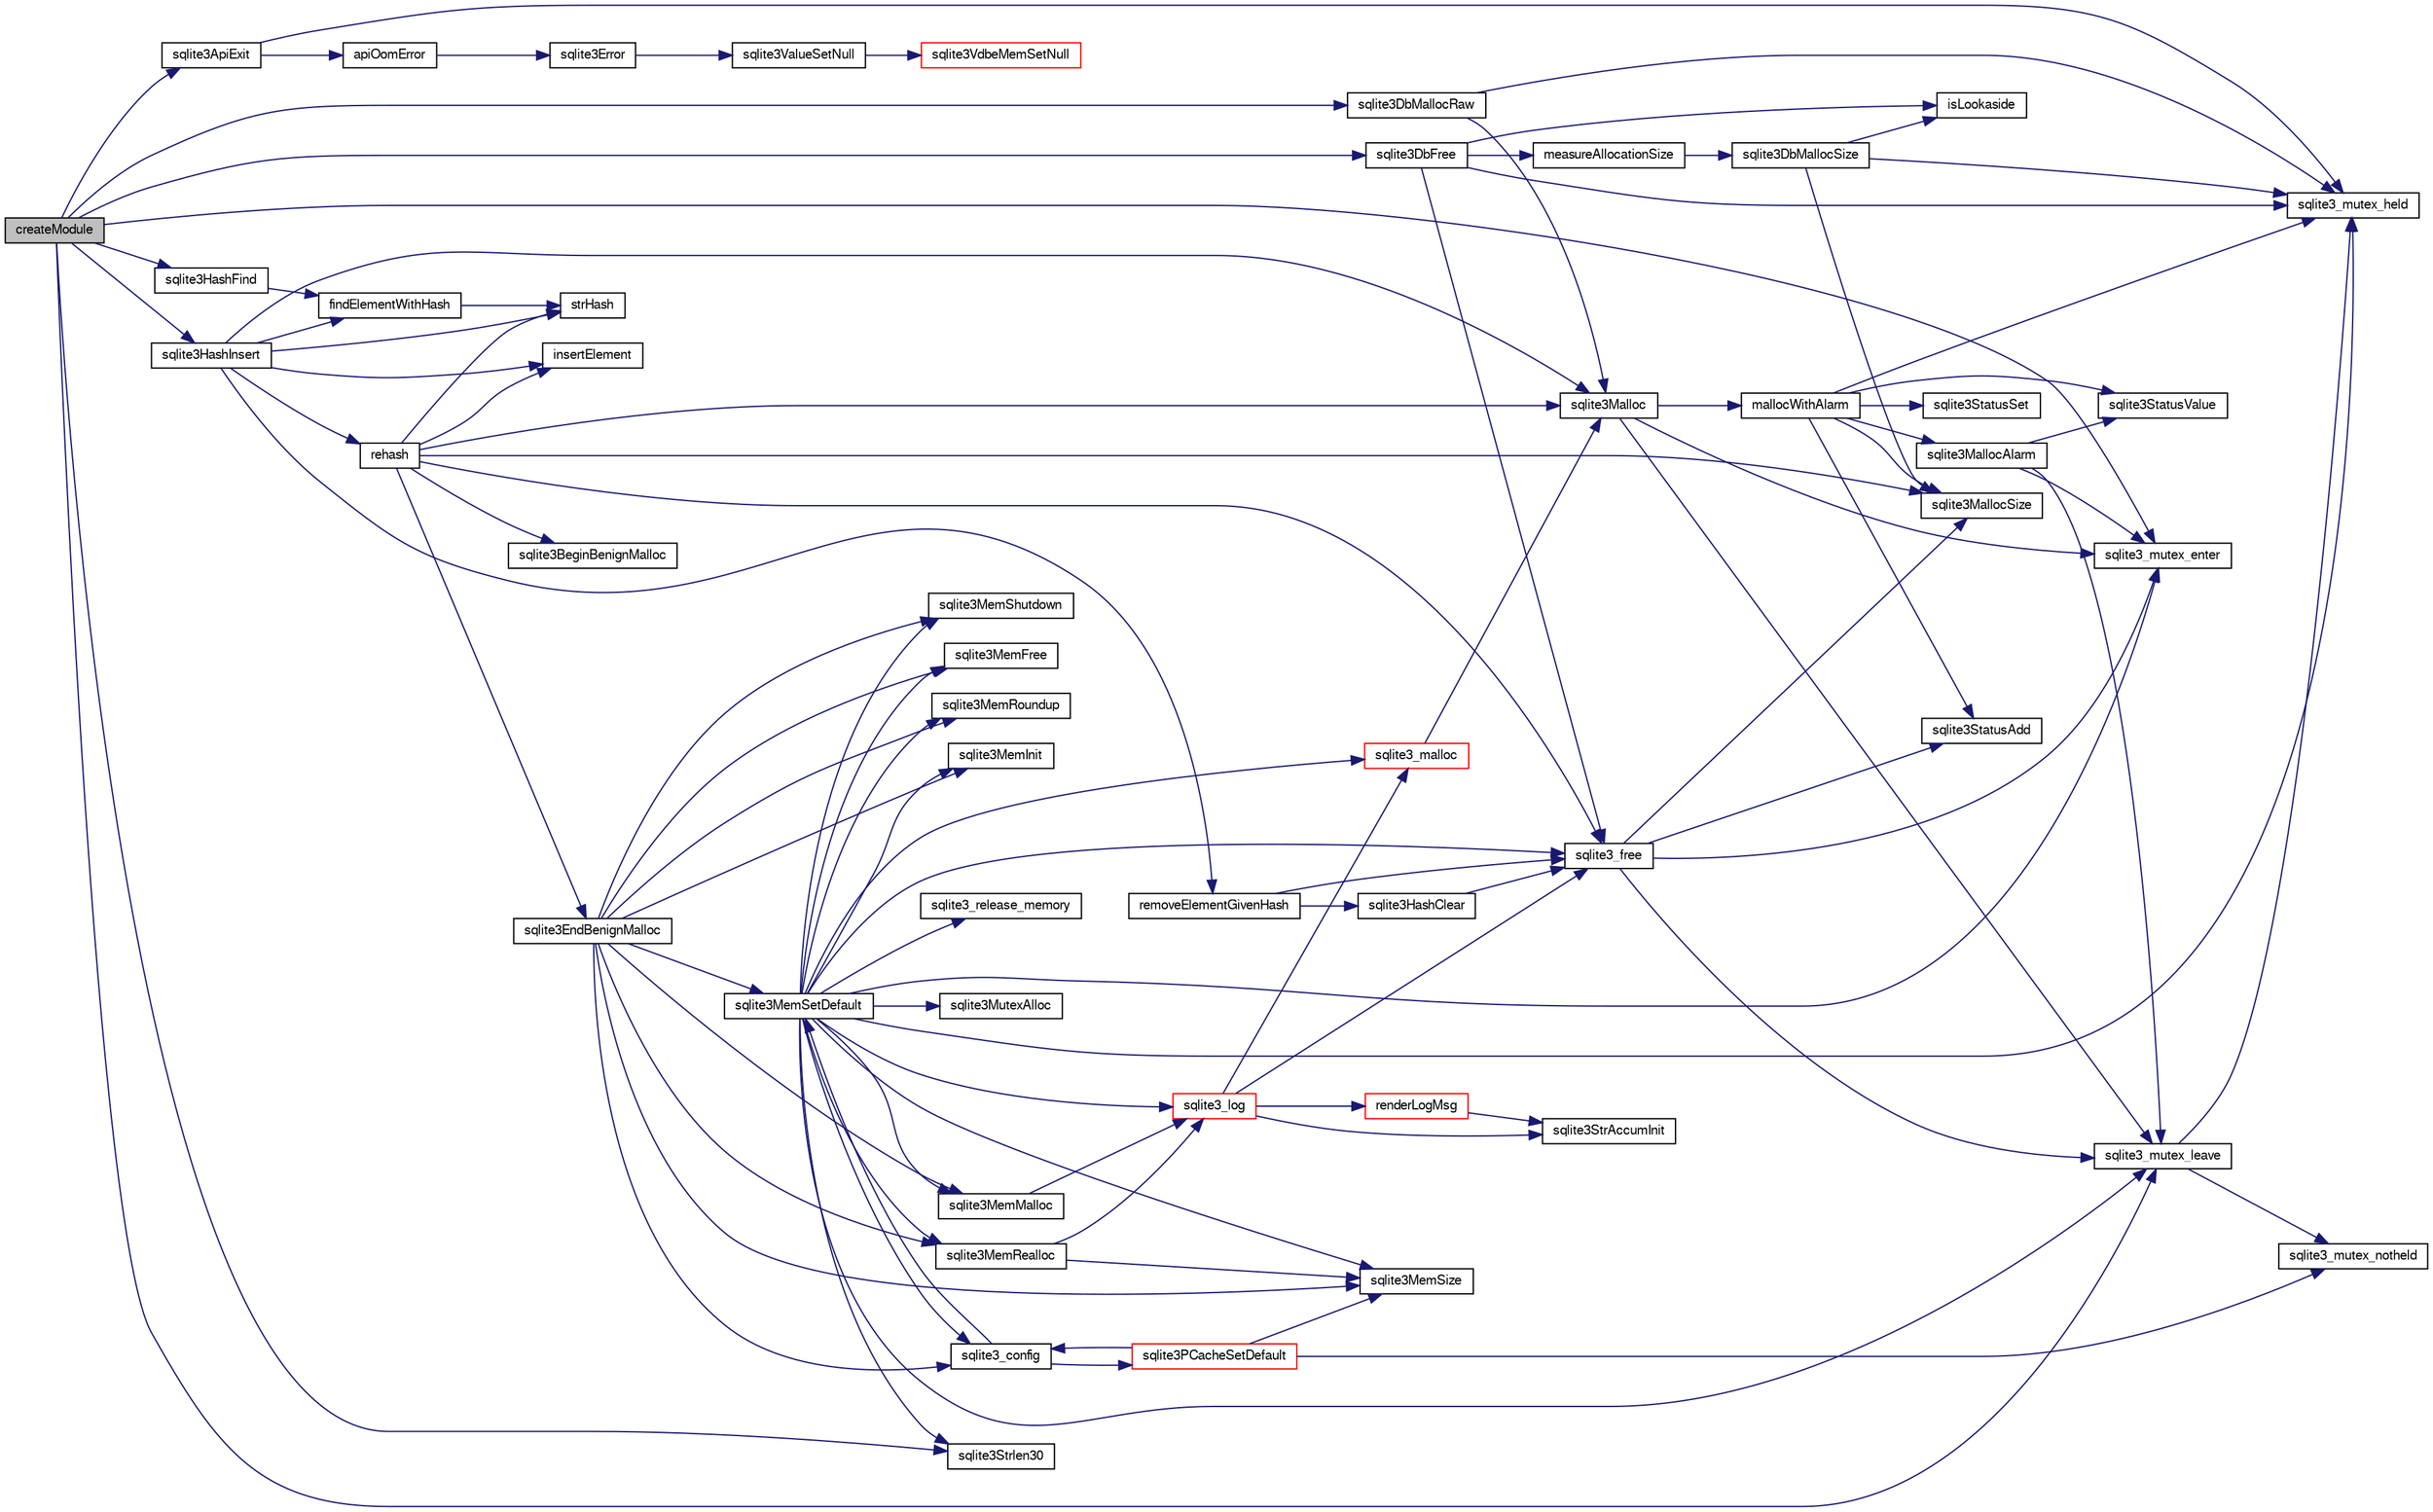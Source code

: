 digraph "createModule"
{
  edge [fontname="FreeSans",fontsize="10",labelfontname="FreeSans",labelfontsize="10"];
  node [fontname="FreeSans",fontsize="10",shape=record];
  rankdir="LR";
  Node79526 [label="createModule",height=0.2,width=0.4,color="black", fillcolor="grey75", style="filled", fontcolor="black"];
  Node79526 -> Node79527 [color="midnightblue",fontsize="10",style="solid",fontname="FreeSans"];
  Node79527 [label="sqlite3_mutex_enter",height=0.2,width=0.4,color="black", fillcolor="white", style="filled",URL="$sqlite3_8c.html#a1c12cde690bd89f104de5cbad12a6bf5"];
  Node79526 -> Node79528 [color="midnightblue",fontsize="10",style="solid",fontname="FreeSans"];
  Node79528 [label="sqlite3Strlen30",height=0.2,width=0.4,color="black", fillcolor="white", style="filled",URL="$sqlite3_8c.html#a3dcd80ba41f1a308193dee74857b62a7"];
  Node79526 -> Node79529 [color="midnightblue",fontsize="10",style="solid",fontname="FreeSans"];
  Node79529 [label="sqlite3HashFind",height=0.2,width=0.4,color="black", fillcolor="white", style="filled",URL="$sqlite3_8c.html#a8ca124229470a66b4c9c141ded48e2aa"];
  Node79529 -> Node79530 [color="midnightblue",fontsize="10",style="solid",fontname="FreeSans"];
  Node79530 [label="findElementWithHash",height=0.2,width=0.4,color="black", fillcolor="white", style="filled",URL="$sqlite3_8c.html#a75c0f574fa5d51702434c6e980d57d7f"];
  Node79530 -> Node79531 [color="midnightblue",fontsize="10",style="solid",fontname="FreeSans"];
  Node79531 [label="strHash",height=0.2,width=0.4,color="black", fillcolor="white", style="filled",URL="$sqlite3_8c.html#ad7193605dadc27cf291d54e15bdd011d"];
  Node79526 -> Node79532 [color="midnightblue",fontsize="10",style="solid",fontname="FreeSans"];
  Node79532 [label="sqlite3DbMallocRaw",height=0.2,width=0.4,color="black", fillcolor="white", style="filled",URL="$sqlite3_8c.html#abbe8be0cf7175e11ddc3e2218fad924e"];
  Node79532 -> Node79533 [color="midnightblue",fontsize="10",style="solid",fontname="FreeSans"];
  Node79533 [label="sqlite3_mutex_held",height=0.2,width=0.4,color="black", fillcolor="white", style="filled",URL="$sqlite3_8c.html#acf77da68932b6bc163c5e68547ecc3e7"];
  Node79532 -> Node79534 [color="midnightblue",fontsize="10",style="solid",fontname="FreeSans"];
  Node79534 [label="sqlite3Malloc",height=0.2,width=0.4,color="black", fillcolor="white", style="filled",URL="$sqlite3_8c.html#a361a2eaa846b1885f123abe46f5d8b2b"];
  Node79534 -> Node79527 [color="midnightblue",fontsize="10",style="solid",fontname="FreeSans"];
  Node79534 -> Node79535 [color="midnightblue",fontsize="10",style="solid",fontname="FreeSans"];
  Node79535 [label="mallocWithAlarm",height=0.2,width=0.4,color="black", fillcolor="white", style="filled",URL="$sqlite3_8c.html#ab070d5cf8e48ec8a6a43cf025d48598b"];
  Node79535 -> Node79533 [color="midnightblue",fontsize="10",style="solid",fontname="FreeSans"];
  Node79535 -> Node79536 [color="midnightblue",fontsize="10",style="solid",fontname="FreeSans"];
  Node79536 [label="sqlite3StatusSet",height=0.2,width=0.4,color="black", fillcolor="white", style="filled",URL="$sqlite3_8c.html#afec7586c01fcb5ea17dc9d7725a589d9"];
  Node79535 -> Node79537 [color="midnightblue",fontsize="10",style="solid",fontname="FreeSans"];
  Node79537 [label="sqlite3StatusValue",height=0.2,width=0.4,color="black", fillcolor="white", style="filled",URL="$sqlite3_8c.html#a30b8ac296c6e200c1fa57708d52c6ef6"];
  Node79535 -> Node79538 [color="midnightblue",fontsize="10",style="solid",fontname="FreeSans"];
  Node79538 [label="sqlite3MallocAlarm",height=0.2,width=0.4,color="black", fillcolor="white", style="filled",URL="$sqlite3_8c.html#ada66988e8471d1198f3219c062377508"];
  Node79538 -> Node79537 [color="midnightblue",fontsize="10",style="solid",fontname="FreeSans"];
  Node79538 -> Node79539 [color="midnightblue",fontsize="10",style="solid",fontname="FreeSans"];
  Node79539 [label="sqlite3_mutex_leave",height=0.2,width=0.4,color="black", fillcolor="white", style="filled",URL="$sqlite3_8c.html#a5838d235601dbd3c1fa993555c6bcc93"];
  Node79539 -> Node79533 [color="midnightblue",fontsize="10",style="solid",fontname="FreeSans"];
  Node79539 -> Node79540 [color="midnightblue",fontsize="10",style="solid",fontname="FreeSans"];
  Node79540 [label="sqlite3_mutex_notheld",height=0.2,width=0.4,color="black", fillcolor="white", style="filled",URL="$sqlite3_8c.html#a83967c837c1c000d3b5adcfaa688f5dc"];
  Node79538 -> Node79527 [color="midnightblue",fontsize="10",style="solid",fontname="FreeSans"];
  Node79535 -> Node79541 [color="midnightblue",fontsize="10",style="solid",fontname="FreeSans"];
  Node79541 [label="sqlite3MallocSize",height=0.2,width=0.4,color="black", fillcolor="white", style="filled",URL="$sqlite3_8c.html#acf5d2a5f35270bafb050bd2def576955"];
  Node79535 -> Node79542 [color="midnightblue",fontsize="10",style="solid",fontname="FreeSans"];
  Node79542 [label="sqlite3StatusAdd",height=0.2,width=0.4,color="black", fillcolor="white", style="filled",URL="$sqlite3_8c.html#afa029f93586aeab4cc85360905dae9cd"];
  Node79534 -> Node79539 [color="midnightblue",fontsize="10",style="solid",fontname="FreeSans"];
  Node79526 -> Node79543 [color="midnightblue",fontsize="10",style="solid",fontname="FreeSans"];
  Node79543 [label="sqlite3HashInsert",height=0.2,width=0.4,color="black", fillcolor="white", style="filled",URL="$sqlite3_8c.html#aebbc6c13b3c139d5f3463938f441da3d"];
  Node79543 -> Node79530 [color="midnightblue",fontsize="10",style="solid",fontname="FreeSans"];
  Node79543 -> Node79544 [color="midnightblue",fontsize="10",style="solid",fontname="FreeSans"];
  Node79544 [label="removeElementGivenHash",height=0.2,width=0.4,color="black", fillcolor="white", style="filled",URL="$sqlite3_8c.html#a97ff4ac3846af0f8caf5426adfa2808a"];
  Node79544 -> Node79545 [color="midnightblue",fontsize="10",style="solid",fontname="FreeSans"];
  Node79545 [label="sqlite3_free",height=0.2,width=0.4,color="black", fillcolor="white", style="filled",URL="$sqlite3_8c.html#a6552349e36a8a691af5487999ab09519"];
  Node79545 -> Node79527 [color="midnightblue",fontsize="10",style="solid",fontname="FreeSans"];
  Node79545 -> Node79542 [color="midnightblue",fontsize="10",style="solid",fontname="FreeSans"];
  Node79545 -> Node79541 [color="midnightblue",fontsize="10",style="solid",fontname="FreeSans"];
  Node79545 -> Node79539 [color="midnightblue",fontsize="10",style="solid",fontname="FreeSans"];
  Node79544 -> Node79546 [color="midnightblue",fontsize="10",style="solid",fontname="FreeSans"];
  Node79546 [label="sqlite3HashClear",height=0.2,width=0.4,color="black", fillcolor="white", style="filled",URL="$sqlite3_8c.html#acc7a2dfa6603c59af14b3792fe463c73"];
  Node79546 -> Node79545 [color="midnightblue",fontsize="10",style="solid",fontname="FreeSans"];
  Node79543 -> Node79534 [color="midnightblue",fontsize="10",style="solid",fontname="FreeSans"];
  Node79543 -> Node79547 [color="midnightblue",fontsize="10",style="solid",fontname="FreeSans"];
  Node79547 [label="rehash",height=0.2,width=0.4,color="black", fillcolor="white", style="filled",URL="$sqlite3_8c.html#a4851529638f6c7af16239ee6e2dcc628"];
  Node79547 -> Node79548 [color="midnightblue",fontsize="10",style="solid",fontname="FreeSans"];
  Node79548 [label="sqlite3BeginBenignMalloc",height=0.2,width=0.4,color="black", fillcolor="white", style="filled",URL="$sqlite3_8c.html#a3344c0e2b1b6df701a1cb326602fac14"];
  Node79547 -> Node79534 [color="midnightblue",fontsize="10",style="solid",fontname="FreeSans"];
  Node79547 -> Node79549 [color="midnightblue",fontsize="10",style="solid",fontname="FreeSans"];
  Node79549 [label="sqlite3EndBenignMalloc",height=0.2,width=0.4,color="black", fillcolor="white", style="filled",URL="$sqlite3_8c.html#a4582127cc64d483dc66c7acf9d8d8fbb"];
  Node79549 -> Node79550 [color="midnightblue",fontsize="10",style="solid",fontname="FreeSans"];
  Node79550 [label="sqlite3MemMalloc",height=0.2,width=0.4,color="black", fillcolor="white", style="filled",URL="$sqlite3_8c.html#a53157f1a669f949332f44ca9f15c0a43"];
  Node79550 -> Node79551 [color="midnightblue",fontsize="10",style="solid",fontname="FreeSans"];
  Node79551 [label="sqlite3_log",height=0.2,width=0.4,color="red", fillcolor="white", style="filled",URL="$sqlite3_8c.html#a298c9699bf9c143662c6b1fec4b2dc3b"];
  Node79551 -> Node79552 [color="midnightblue",fontsize="10",style="solid",fontname="FreeSans"];
  Node79552 [label="renderLogMsg",height=0.2,width=0.4,color="red", fillcolor="white", style="filled",URL="$sqlite3_8c.html#a7a02b43ce0a27bb52085c7f446d115af"];
  Node79552 -> Node79553 [color="midnightblue",fontsize="10",style="solid",fontname="FreeSans"];
  Node79553 [label="sqlite3StrAccumInit",height=0.2,width=0.4,color="black", fillcolor="white", style="filled",URL="$sqlite3_8c.html#aabf95e113b9d54d519cd15a56215f560"];
  Node79551 -> Node79553 [color="midnightblue",fontsize="10",style="solid",fontname="FreeSans"];
  Node79551 -> Node79621 [color="midnightblue",fontsize="10",style="solid",fontname="FreeSans"];
  Node79621 [label="sqlite3_malloc",height=0.2,width=0.4,color="red", fillcolor="white", style="filled",URL="$sqlite3_8c.html#ac79dba55fc32b6a840cf5a9769bce7cd"];
  Node79621 -> Node79534 [color="midnightblue",fontsize="10",style="solid",fontname="FreeSans"];
  Node79551 -> Node79545 [color="midnightblue",fontsize="10",style="solid",fontname="FreeSans"];
  Node79549 -> Node79588 [color="midnightblue",fontsize="10",style="solid",fontname="FreeSans"];
  Node79588 [label="sqlite3MemFree",height=0.2,width=0.4,color="black", fillcolor="white", style="filled",URL="$sqlite3_8c.html#a4198492989c7a427e3d704c06058850a"];
  Node79549 -> Node79589 [color="midnightblue",fontsize="10",style="solid",fontname="FreeSans"];
  Node79589 [label="sqlite3MemRealloc",height=0.2,width=0.4,color="black", fillcolor="white", style="filled",URL="$sqlite3_8c.html#addd043cc5742c3b0cf536763cd4e6948"];
  Node79589 -> Node79551 [color="midnightblue",fontsize="10",style="solid",fontname="FreeSans"];
  Node79589 -> Node79590 [color="midnightblue",fontsize="10",style="solid",fontname="FreeSans"];
  Node79590 [label="sqlite3MemSize",height=0.2,width=0.4,color="black", fillcolor="white", style="filled",URL="$sqlite3_8c.html#a564962938d56643e999de431c190f937"];
  Node79549 -> Node79590 [color="midnightblue",fontsize="10",style="solid",fontname="FreeSans"];
  Node79549 -> Node79591 [color="midnightblue",fontsize="10",style="solid",fontname="FreeSans"];
  Node79591 [label="sqlite3MemRoundup",height=0.2,width=0.4,color="black", fillcolor="white", style="filled",URL="$sqlite3_8c.html#ac9d66a2d2d224dfafcf6a49d48436ddc"];
  Node79549 -> Node79592 [color="midnightblue",fontsize="10",style="solid",fontname="FreeSans"];
  Node79592 [label="sqlite3MemInit",height=0.2,width=0.4,color="black", fillcolor="white", style="filled",URL="$sqlite3_8c.html#a1ec61c1becf036ba7fcb571ae51300af"];
  Node79549 -> Node79593 [color="midnightblue",fontsize="10",style="solid",fontname="FreeSans"];
  Node79593 [label="sqlite3MemShutdown",height=0.2,width=0.4,color="black", fillcolor="white", style="filled",URL="$sqlite3_8c.html#a934531b3f7c4743196f453ce6db028dc"];
  Node79549 -> Node79587 [color="midnightblue",fontsize="10",style="solid",fontname="FreeSans"];
  Node79587 [label="sqlite3MemSetDefault",height=0.2,width=0.4,color="black", fillcolor="white", style="filled",URL="$sqlite3_8c.html#a162fbfd727e92c5f8f72625b5ff62549"];
  Node79587 -> Node79550 [color="midnightblue",fontsize="10",style="solid",fontname="FreeSans"];
  Node79587 -> Node79588 [color="midnightblue",fontsize="10",style="solid",fontname="FreeSans"];
  Node79587 -> Node79589 [color="midnightblue",fontsize="10",style="solid",fontname="FreeSans"];
  Node79587 -> Node79590 [color="midnightblue",fontsize="10",style="solid",fontname="FreeSans"];
  Node79587 -> Node79591 [color="midnightblue",fontsize="10",style="solid",fontname="FreeSans"];
  Node79587 -> Node79592 [color="midnightblue",fontsize="10",style="solid",fontname="FreeSans"];
  Node79587 -> Node79593 [color="midnightblue",fontsize="10",style="solid",fontname="FreeSans"];
  Node79587 -> Node79594 [color="midnightblue",fontsize="10",style="solid",fontname="FreeSans"];
  Node79594 [label="sqlite3_config",height=0.2,width=0.4,color="black", fillcolor="white", style="filled",URL="$sqlite3_8c.html#a74ad420b6f26bc06a04ff6ecec8a8c91"];
  Node79594 -> Node79587 [color="midnightblue",fontsize="10",style="solid",fontname="FreeSans"];
  Node79594 -> Node79595 [color="midnightblue",fontsize="10",style="solid",fontname="FreeSans"];
  Node79595 [label="sqlite3PCacheSetDefault",height=0.2,width=0.4,color="red", fillcolor="white", style="filled",URL="$sqlite3_8c.html#a91974afe7709a742451438556ee0c70c"];
  Node79595 -> Node79594 [color="midnightblue",fontsize="10",style="solid",fontname="FreeSans"];
  Node79595 -> Node79540 [color="midnightblue",fontsize="10",style="solid",fontname="FreeSans"];
  Node79595 -> Node79590 [color="midnightblue",fontsize="10",style="solid",fontname="FreeSans"];
  Node79587 -> Node79585 [color="midnightblue",fontsize="10",style="solid",fontname="FreeSans"];
  Node79585 [label="sqlite3MutexAlloc",height=0.2,width=0.4,color="black", fillcolor="white", style="filled",URL="$sqlite3_8c.html#a0e3f432ee581f6876b590e7ad7e84e19"];
  Node79587 -> Node79527 [color="midnightblue",fontsize="10",style="solid",fontname="FreeSans"];
  Node79587 -> Node79539 [color="midnightblue",fontsize="10",style="solid",fontname="FreeSans"];
  Node79587 -> Node79528 [color="midnightblue",fontsize="10",style="solid",fontname="FreeSans"];
  Node79587 -> Node79533 [color="midnightblue",fontsize="10",style="solid",fontname="FreeSans"];
  Node79587 -> Node79620 [color="midnightblue",fontsize="10",style="solid",fontname="FreeSans"];
  Node79620 [label="sqlite3_release_memory",height=0.2,width=0.4,color="black", fillcolor="white", style="filled",URL="$sqlite3_8c.html#a91037e7ef182e008677dae146e15cf92"];
  Node79587 -> Node79621 [color="midnightblue",fontsize="10",style="solid",fontname="FreeSans"];
  Node79587 -> Node79545 [color="midnightblue",fontsize="10",style="solid",fontname="FreeSans"];
  Node79587 -> Node79551 [color="midnightblue",fontsize="10",style="solid",fontname="FreeSans"];
  Node79549 -> Node79594 [color="midnightblue",fontsize="10",style="solid",fontname="FreeSans"];
  Node79547 -> Node79545 [color="midnightblue",fontsize="10",style="solid",fontname="FreeSans"];
  Node79547 -> Node79541 [color="midnightblue",fontsize="10",style="solid",fontname="FreeSans"];
  Node79547 -> Node79531 [color="midnightblue",fontsize="10",style="solid",fontname="FreeSans"];
  Node79547 -> Node79816 [color="midnightblue",fontsize="10",style="solid",fontname="FreeSans"];
  Node79816 [label="insertElement",height=0.2,width=0.4,color="black", fillcolor="white", style="filled",URL="$sqlite3_8c.html#a011f717fc5c46f03d78bf81b6714e0ee"];
  Node79543 -> Node79531 [color="midnightblue",fontsize="10",style="solid",fontname="FreeSans"];
  Node79543 -> Node79816 [color="midnightblue",fontsize="10",style="solid",fontname="FreeSans"];
  Node79526 -> Node79560 [color="midnightblue",fontsize="10",style="solid",fontname="FreeSans"];
  Node79560 [label="sqlite3DbFree",height=0.2,width=0.4,color="black", fillcolor="white", style="filled",URL="$sqlite3_8c.html#ac70ab821a6607b4a1b909582dc37a069"];
  Node79560 -> Node79533 [color="midnightblue",fontsize="10",style="solid",fontname="FreeSans"];
  Node79560 -> Node79561 [color="midnightblue",fontsize="10",style="solid",fontname="FreeSans"];
  Node79561 [label="measureAllocationSize",height=0.2,width=0.4,color="black", fillcolor="white", style="filled",URL="$sqlite3_8c.html#a45731e644a22fdb756e2b6337224217a"];
  Node79561 -> Node79562 [color="midnightblue",fontsize="10",style="solid",fontname="FreeSans"];
  Node79562 [label="sqlite3DbMallocSize",height=0.2,width=0.4,color="black", fillcolor="white", style="filled",URL="$sqlite3_8c.html#aa397e5a8a03495203a0767abf0a71f86"];
  Node79562 -> Node79541 [color="midnightblue",fontsize="10",style="solid",fontname="FreeSans"];
  Node79562 -> Node79533 [color="midnightblue",fontsize="10",style="solid",fontname="FreeSans"];
  Node79562 -> Node79563 [color="midnightblue",fontsize="10",style="solid",fontname="FreeSans"];
  Node79563 [label="isLookaside",height=0.2,width=0.4,color="black", fillcolor="white", style="filled",URL="$sqlite3_8c.html#a770fa05ff9717b75e16f4d968a77b897"];
  Node79560 -> Node79563 [color="midnightblue",fontsize="10",style="solid",fontname="FreeSans"];
  Node79560 -> Node79545 [color="midnightblue",fontsize="10",style="solid",fontname="FreeSans"];
  Node79526 -> Node79748 [color="midnightblue",fontsize="10",style="solid",fontname="FreeSans"];
  Node79748 [label="sqlite3ApiExit",height=0.2,width=0.4,color="black", fillcolor="white", style="filled",URL="$sqlite3_8c.html#ae5a967ec6172298db98b6090bbd1dd9b"];
  Node79748 -> Node79533 [color="midnightblue",fontsize="10",style="solid",fontname="FreeSans"];
  Node79748 -> Node79749 [color="midnightblue",fontsize="10",style="solid",fontname="FreeSans"];
  Node79749 [label="apiOomError",height=0.2,width=0.4,color="black", fillcolor="white", style="filled",URL="$sqlite3_8c.html#a55c294da0c468873c7f7ea59378b8b9c"];
  Node79749 -> Node79750 [color="midnightblue",fontsize="10",style="solid",fontname="FreeSans"];
  Node79750 [label="sqlite3Error",height=0.2,width=0.4,color="black", fillcolor="white", style="filled",URL="$sqlite3_8c.html#a4ba5e8be78db50d5538dcaa45bcf74d3"];
  Node79750 -> Node79751 [color="midnightblue",fontsize="10",style="solid",fontname="FreeSans"];
  Node79751 [label="sqlite3ValueSetNull",height=0.2,width=0.4,color="black", fillcolor="white", style="filled",URL="$sqlite3_8c.html#ad9bc4507a7806b37946116afbe183b95"];
  Node79751 -> Node79631 [color="midnightblue",fontsize="10",style="solid",fontname="FreeSans"];
  Node79631 [label="sqlite3VdbeMemSetNull",height=0.2,width=0.4,color="red", fillcolor="white", style="filled",URL="$sqlite3_8c.html#ae01092c23aebaf8a3ebdf3954609b410"];
  Node79526 -> Node79539 [color="midnightblue",fontsize="10",style="solid",fontname="FreeSans"];
}
